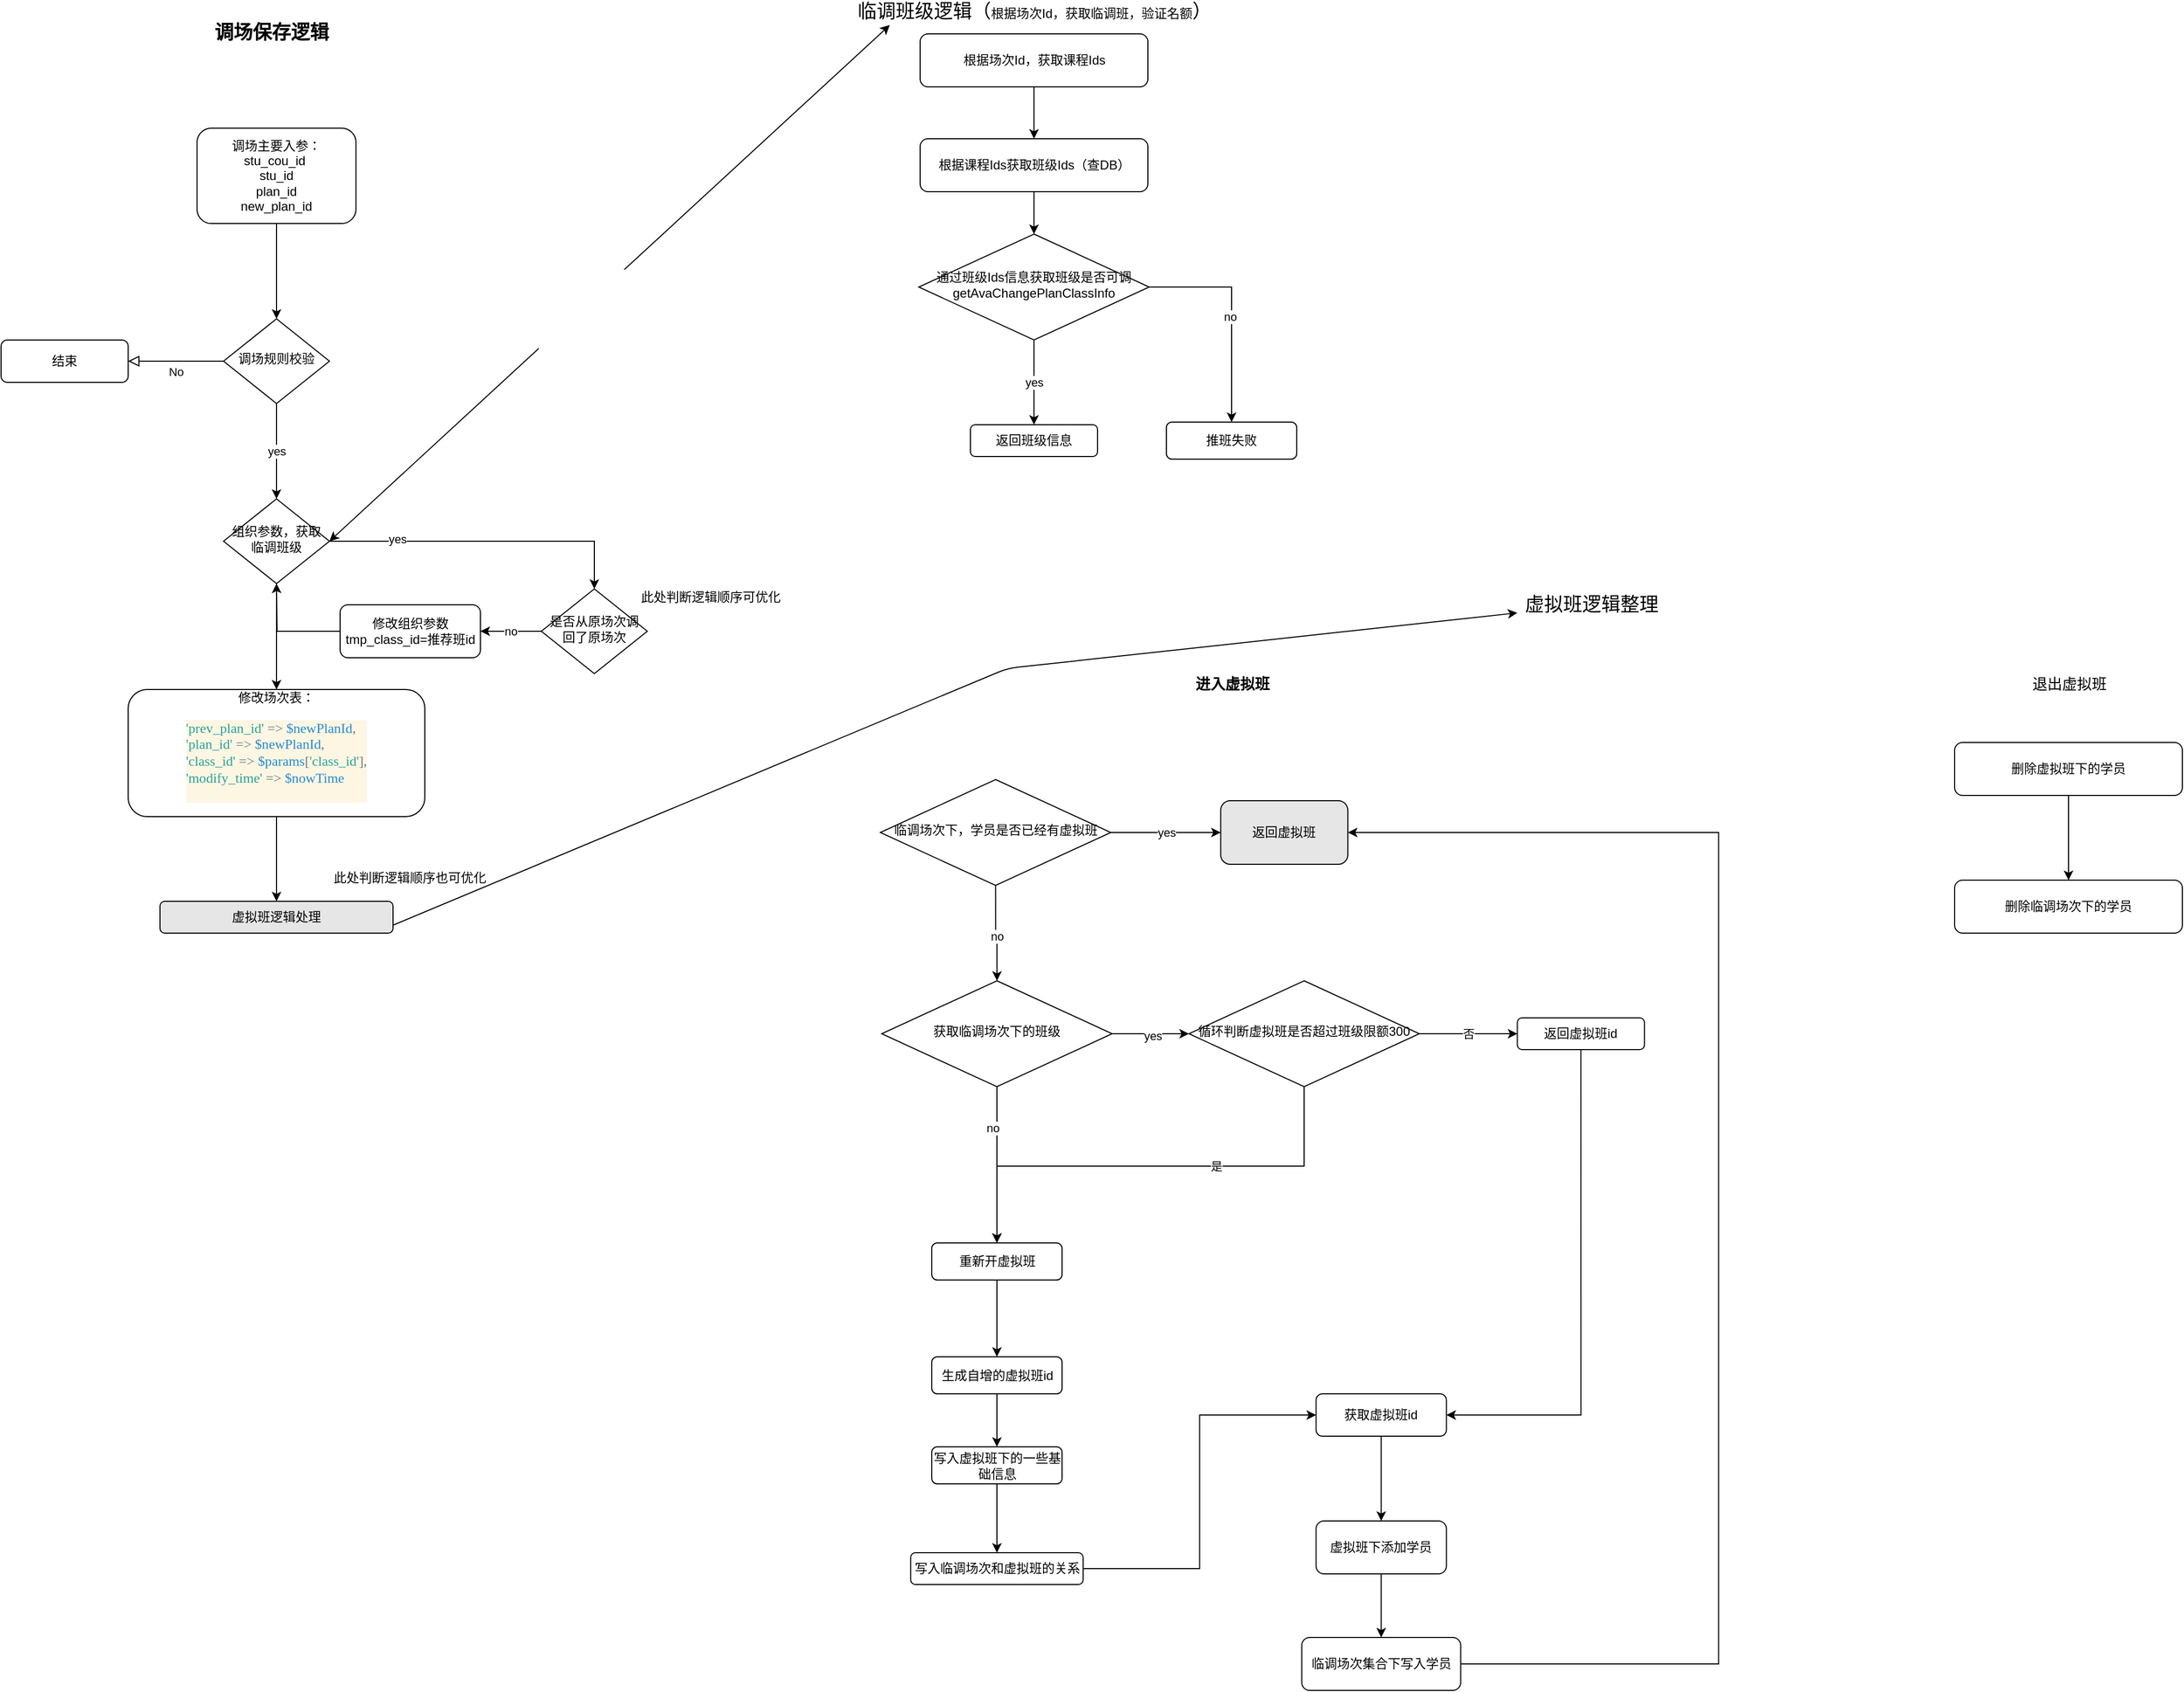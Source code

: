 <mxfile version="13.10.1" type="github">
  <diagram id="C5RBs43oDa-KdzZeNtuy" name="Page-1">
    <mxGraphModel dx="7584" dy="3400" grid="1" gridSize="10" guides="1" tooltips="1" connect="1" arrows="1" fold="1" page="1" pageScale="1" pageWidth="827" pageHeight="1169" math="0" shadow="0">
      <root>
        <mxCell id="WIyWlLk6GJQsqaUBKTNV-0" />
        <mxCell id="WIyWlLk6GJQsqaUBKTNV-1" parent="WIyWlLk6GJQsqaUBKTNV-0" />
        <mxCell id="WIyWlLk6GJQsqaUBKTNV-5" value="No" style="edgeStyle=orthogonalEdgeStyle;rounded=0;html=1;jettySize=auto;orthogonalLoop=1;fontSize=11;endArrow=block;endFill=0;endSize=8;strokeWidth=1;shadow=0;labelBackgroundColor=none;" parent="WIyWlLk6GJQsqaUBKTNV-1" source="WIyWlLk6GJQsqaUBKTNV-6" target="WIyWlLk6GJQsqaUBKTNV-7" edge="1">
          <mxGeometry y="10" relative="1" as="geometry">
            <mxPoint as="offset" />
          </mxGeometry>
        </mxCell>
        <mxCell id="sMwPYeh3nt6qZpOF12sR-6" value="yes" style="edgeStyle=orthogonalEdgeStyle;rounded=0;orthogonalLoop=1;jettySize=auto;html=1;exitX=0.5;exitY=1;exitDx=0;exitDy=0;" edge="1" parent="WIyWlLk6GJQsqaUBKTNV-1" source="WIyWlLk6GJQsqaUBKTNV-6" target="WIyWlLk6GJQsqaUBKTNV-10">
          <mxGeometry relative="1" as="geometry" />
        </mxCell>
        <mxCell id="WIyWlLk6GJQsqaUBKTNV-6" value="调场规则校验" style="rhombus;whiteSpace=wrap;html=1;shadow=0;fontFamily=Helvetica;fontSize=12;align=center;strokeWidth=1;spacing=6;spacingTop=-4;" parent="WIyWlLk6GJQsqaUBKTNV-1" vertex="1">
          <mxGeometry x="-1310" y="330" width="100" height="80" as="geometry" />
        </mxCell>
        <mxCell id="WIyWlLk6GJQsqaUBKTNV-7" value="结束" style="rounded=1;whiteSpace=wrap;html=1;fontSize=12;glass=0;strokeWidth=1;shadow=0;" parent="WIyWlLk6GJQsqaUBKTNV-1" vertex="1">
          <mxGeometry x="-1520" y="350" width="120" height="40" as="geometry" />
        </mxCell>
        <mxCell id="sMwPYeh3nt6qZpOF12sR-43" style="edgeStyle=orthogonalEdgeStyle;rounded=0;orthogonalLoop=1;jettySize=auto;html=1;exitX=1;exitY=0.5;exitDx=0;exitDy=0;entryX=0.5;entryY=0;entryDx=0;entryDy=0;" edge="1" parent="WIyWlLk6GJQsqaUBKTNV-1" source="WIyWlLk6GJQsqaUBKTNV-10" target="sMwPYeh3nt6qZpOF12sR-31">
          <mxGeometry relative="1" as="geometry" />
        </mxCell>
        <mxCell id="sMwPYeh3nt6qZpOF12sR-44" value="yes" style="edgeLabel;html=1;align=center;verticalAlign=middle;resizable=0;points=[];" vertex="1" connectable="0" parent="sMwPYeh3nt6qZpOF12sR-43">
          <mxGeometry x="-0.568" y="2" relative="1" as="geometry">
            <mxPoint as="offset" />
          </mxGeometry>
        </mxCell>
        <mxCell id="sMwPYeh3nt6qZpOF12sR-47" style="edgeStyle=orthogonalEdgeStyle;rounded=0;orthogonalLoop=1;jettySize=auto;html=1;exitX=0.5;exitY=1;exitDx=0;exitDy=0;entryX=0.5;entryY=0;entryDx=0;entryDy=0;" edge="1" parent="WIyWlLk6GJQsqaUBKTNV-1" source="WIyWlLk6GJQsqaUBKTNV-10" target="WIyWlLk6GJQsqaUBKTNV-11">
          <mxGeometry relative="1" as="geometry" />
        </mxCell>
        <mxCell id="WIyWlLk6GJQsqaUBKTNV-10" value="组织参数，获取临调班级" style="rhombus;whiteSpace=wrap;html=1;shadow=0;fontFamily=Helvetica;fontSize=12;align=center;strokeWidth=1;spacing=6;spacingTop=-4;" parent="WIyWlLk6GJQsqaUBKTNV-1" vertex="1">
          <mxGeometry x="-1310" y="500" width="100" height="80" as="geometry" />
        </mxCell>
        <mxCell id="sMwPYeh3nt6qZpOF12sR-54" style="edgeStyle=orthogonalEdgeStyle;rounded=0;orthogonalLoop=1;jettySize=auto;html=1;exitX=0.5;exitY=1;exitDx=0;exitDy=0;entryX=0.5;entryY=0;entryDx=0;entryDy=0;" edge="1" parent="WIyWlLk6GJQsqaUBKTNV-1" source="WIyWlLk6GJQsqaUBKTNV-11" target="sMwPYeh3nt6qZpOF12sR-53">
          <mxGeometry relative="1" as="geometry" />
        </mxCell>
        <mxCell id="WIyWlLk6GJQsqaUBKTNV-11" value="修改场次表：&lt;br&gt;&lt;pre style=&quot;background-color: #fdf6e3 ; color: #657b83 ; font-family: &amp;#34;menlo&amp;#34; ; font-size: 9.8pt&quot;&gt;&lt;div style=&quot;text-align: left&quot;&gt;&lt;span style=&quot;font-size: 9.8pt ; white-space: normal&quot;&gt;    &lt;/span&gt;&lt;span style=&quot;font-size: 9.8pt ; white-space: normal ; color: rgb(42 , 161 , 152)&quot;&gt;&#39;prev_plan_id&#39; &lt;/span&gt;&lt;span style=&quot;font-size: 9.8pt ; white-space: normal&quot;&gt;=&amp;gt; &lt;/span&gt;&lt;span style=&quot;font-size: 9.8pt ; white-space: normal ; color: rgb(38 , 139 , 210)&quot;&gt;$newPlanId&lt;/span&gt;&lt;span style=&quot;font-size: 9.8pt ; white-space: normal&quot;&gt;,&lt;/span&gt;&lt;/div&gt;&lt;div style=&quot;text-align: left&quot;&gt;&lt;span style=&quot;font-size: 9.8pt ; white-space: normal&quot;&gt;    &lt;/span&gt;&lt;span style=&quot;font-size: 9.8pt ; white-space: normal ; color: rgb(42 , 161 , 152)&quot;&gt;&#39;plan_id&#39; &lt;/span&gt;&lt;span style=&quot;font-size: 9.8pt ; white-space: normal&quot;&gt;=&amp;gt; &lt;/span&gt;&lt;span style=&quot;font-size: 9.8pt ; white-space: normal ; color: rgb(38 , 139 , 210)&quot;&gt;$newPlanId&lt;/span&gt;&lt;span style=&quot;font-size: 9.8pt ; white-space: normal&quot;&gt;,&lt;/span&gt;&lt;/div&gt;&lt;div style=&quot;text-align: left&quot;&gt;&lt;span style=&quot;font-size: 9.8pt ; white-space: normal&quot;&gt;    &lt;/span&gt;&lt;span style=&quot;font-size: 9.8pt ; white-space: normal ; color: rgb(42 , 161 , 152)&quot;&gt;&#39;class_id&#39; &lt;/span&gt;&lt;span style=&quot;font-size: 9.8pt ; white-space: normal&quot;&gt;=&amp;gt; &lt;/span&gt;&lt;span style=&quot;font-size: 9.8pt ; white-space: normal ; color: rgb(38 , 139 , 210)&quot;&gt;$params&lt;/span&gt;&lt;span style=&quot;font-size: 9.8pt ; white-space: normal&quot;&gt;[&lt;/span&gt;&lt;span style=&quot;font-size: 9.8pt ; white-space: normal ; color: rgb(42 , 161 , 152)&quot;&gt;&#39;class_id&#39;&lt;/span&gt;&lt;span style=&quot;font-size: 9.8pt ; white-space: normal&quot;&gt;],&lt;/span&gt;&lt;/div&gt;&lt;div style=&quot;text-align: left&quot;&gt;&lt;span style=&quot;font-size: 9.8pt ; white-space: normal&quot;&gt;    &lt;/span&gt;&lt;span style=&quot;font-size: 9.8pt ; white-space: normal ; color: rgb(42 , 161 , 152)&quot;&gt;&#39;modify_time&#39; &lt;/span&gt;&lt;span style=&quot;font-size: 9.8pt ; white-space: normal&quot;&gt;=&amp;gt; &lt;/span&gt;&lt;span style=&quot;font-size: 9.8pt ; white-space: normal ; color: rgb(38 , 139 , 210)&quot;&gt;$nowTime&lt;/span&gt;&lt;/div&gt;&lt;br&gt;&lt;/pre&gt;" style="rounded=1;whiteSpace=wrap;html=1;fontSize=12;glass=0;strokeWidth=1;shadow=0;" parent="WIyWlLk6GJQsqaUBKTNV-1" vertex="1">
          <mxGeometry x="-1400" y="680" width="280" height="120" as="geometry" />
        </mxCell>
        <mxCell id="sMwPYeh3nt6qZpOF12sR-1" value="调场主要入参：&lt;br&gt;&lt;div&gt;stu_cou_id&amp;nbsp;&lt;/div&gt;&lt;div&gt;stu_id&lt;/div&gt;&lt;div&gt;plan_id&lt;/div&gt;&lt;div&gt;new_plan_id&lt;/div&gt;" style="rounded=1;whiteSpace=wrap;html=1;fontSize=12;glass=0;strokeWidth=1;shadow=0;" vertex="1" parent="WIyWlLk6GJQsqaUBKTNV-1">
          <mxGeometry x="-1335" y="150" width="150" height="90" as="geometry" />
        </mxCell>
        <mxCell id="sMwPYeh3nt6qZpOF12sR-4" style="edgeStyle=orthogonalEdgeStyle;rounded=0;orthogonalLoop=1;jettySize=auto;html=1;" edge="1" parent="WIyWlLk6GJQsqaUBKTNV-1" source="sMwPYeh3nt6qZpOF12sR-1" target="WIyWlLk6GJQsqaUBKTNV-6">
          <mxGeometry relative="1" as="geometry">
            <mxPoint x="-1260" y="240" as="sourcePoint" />
            <mxPoint x="-1260" y="320" as="targetPoint" />
          </mxGeometry>
        </mxCell>
        <mxCell id="sMwPYeh3nt6qZpOF12sR-8" value="yes" style="edgeStyle=orthogonalEdgeStyle;rounded=0;orthogonalLoop=1;jettySize=auto;html=1;exitX=0.5;exitY=1;exitDx=0;exitDy=0;" edge="1" parent="WIyWlLk6GJQsqaUBKTNV-1" source="sMwPYeh3nt6qZpOF12sR-9" target="sMwPYeh3nt6qZpOF12sR-26">
          <mxGeometry relative="1" as="geometry">
            <mxPoint x="-545" y="510" as="targetPoint" />
            <Array as="points" />
          </mxGeometry>
        </mxCell>
        <mxCell id="sMwPYeh3nt6qZpOF12sR-29" style="edgeStyle=orthogonalEdgeStyle;rounded=0;orthogonalLoop=1;jettySize=auto;html=1;exitX=1;exitY=0.5;exitDx=0;exitDy=0;" edge="1" parent="WIyWlLk6GJQsqaUBKTNV-1" source="sMwPYeh3nt6qZpOF12sR-9" target="sMwPYeh3nt6qZpOF12sR-27">
          <mxGeometry relative="1" as="geometry" />
        </mxCell>
        <mxCell id="sMwPYeh3nt6qZpOF12sR-30" value="no" style="edgeLabel;html=1;align=center;verticalAlign=middle;resizable=0;points=[];" vertex="1" connectable="0" parent="sMwPYeh3nt6qZpOF12sR-29">
          <mxGeometry x="0.028" y="-2" relative="1" as="geometry">
            <mxPoint as="offset" />
          </mxGeometry>
        </mxCell>
        <mxCell id="sMwPYeh3nt6qZpOF12sR-9" value="&lt;div&gt;通过班级Ids信息获取班级是否可调&lt;/div&gt;&lt;div&gt;getAvaChangePlanClassInfo&lt;/div&gt;" style="rhombus;whiteSpace=wrap;html=1;shadow=0;fontFamily=Helvetica;fontSize=12;align=center;strokeWidth=1;spacing=6;spacingTop=-4;" vertex="1" parent="WIyWlLk6GJQsqaUBKTNV-1">
          <mxGeometry x="-653.75" y="250" width="217.5" height="100" as="geometry" />
        </mxCell>
        <mxCell id="sMwPYeh3nt6qZpOF12sR-18" value="&lt;font style=&quot;font-size: 18px&quot;&gt;&lt;b&gt;调场保存逻辑&lt;/b&gt;&lt;/font&gt;" style="text;html=1;align=center;verticalAlign=middle;resizable=0;points=[];autosize=1;" vertex="1" parent="WIyWlLk6GJQsqaUBKTNV-1">
          <mxGeometry x="-1325" y="50" width="120" height="20" as="geometry" />
        </mxCell>
        <mxCell id="sMwPYeh3nt6qZpOF12sR-19" value="&lt;font style=&quot;font-size: 18px&quot;&gt;临调班级逻辑（&lt;span style=&quot;font-size: 12px&quot;&gt;根据场次Id，获取临调班，验证名额&lt;/span&gt;）&lt;/font&gt;" style="text;html=1;align=center;verticalAlign=middle;resizable=0;points=[];autosize=1;" vertex="1" parent="WIyWlLk6GJQsqaUBKTNV-1">
          <mxGeometry x="-720" y="30" width="350" height="20" as="geometry" />
        </mxCell>
        <mxCell id="sMwPYeh3nt6qZpOF12sR-24" style="edgeStyle=orthogonalEdgeStyle;rounded=0;orthogonalLoop=1;jettySize=auto;html=1;exitX=0.5;exitY=1;exitDx=0;exitDy=0;entryX=0.5;entryY=0;entryDx=0;entryDy=0;" edge="1" parent="WIyWlLk6GJQsqaUBKTNV-1" source="sMwPYeh3nt6qZpOF12sR-20" target="sMwPYeh3nt6qZpOF12sR-22">
          <mxGeometry relative="1" as="geometry" />
        </mxCell>
        <mxCell id="sMwPYeh3nt6qZpOF12sR-20" value="&lt;span&gt;根据场次Id，获取课程Ids&lt;/span&gt;" style="rounded=1;whiteSpace=wrap;html=1;fontSize=12;glass=0;strokeWidth=1;shadow=0;" vertex="1" parent="WIyWlLk6GJQsqaUBKTNV-1">
          <mxGeometry x="-652.5" y="61" width="215" height="50" as="geometry" />
        </mxCell>
        <mxCell id="sMwPYeh3nt6qZpOF12sR-25" style="edgeStyle=orthogonalEdgeStyle;rounded=0;orthogonalLoop=1;jettySize=auto;html=1;exitX=0.5;exitY=1;exitDx=0;exitDy=0;entryX=0.5;entryY=0;entryDx=0;entryDy=0;" edge="1" parent="WIyWlLk6GJQsqaUBKTNV-1" source="sMwPYeh3nt6qZpOF12sR-22" target="sMwPYeh3nt6qZpOF12sR-9">
          <mxGeometry relative="1" as="geometry">
            <mxPoint x="-545" y="230" as="targetPoint" />
          </mxGeometry>
        </mxCell>
        <mxCell id="sMwPYeh3nt6qZpOF12sR-22" value="&lt;span&gt;根据课程Ids获取班级Ids（查DB）&lt;/span&gt;" style="rounded=1;whiteSpace=wrap;html=1;fontSize=12;glass=0;strokeWidth=1;shadow=0;" vertex="1" parent="WIyWlLk6GJQsqaUBKTNV-1">
          <mxGeometry x="-652.5" y="160" width="215" height="50" as="geometry" />
        </mxCell>
        <mxCell id="sMwPYeh3nt6qZpOF12sR-26" value="返回班级信息" style="rounded=1;whiteSpace=wrap;html=1;fontSize=12;glass=0;strokeWidth=1;shadow=0;" vertex="1" parent="WIyWlLk6GJQsqaUBKTNV-1">
          <mxGeometry x="-605" y="430" width="120" height="30" as="geometry" />
        </mxCell>
        <mxCell id="sMwPYeh3nt6qZpOF12sR-27" value="推班失败" style="rounded=1;whiteSpace=wrap;html=1;fontSize=12;glass=0;strokeWidth=1;shadow=0;" vertex="1" parent="WIyWlLk6GJQsqaUBKTNV-1">
          <mxGeometry x="-420" y="427.5" width="123" height="35" as="geometry" />
        </mxCell>
        <mxCell id="sMwPYeh3nt6qZpOF12sR-45" value="no" style="edgeStyle=orthogonalEdgeStyle;rounded=0;orthogonalLoop=1;jettySize=auto;html=1;exitX=0;exitY=0.5;exitDx=0;exitDy=0;" edge="1" parent="WIyWlLk6GJQsqaUBKTNV-1" source="sMwPYeh3nt6qZpOF12sR-31" target="sMwPYeh3nt6qZpOF12sR-37">
          <mxGeometry relative="1" as="geometry" />
        </mxCell>
        <mxCell id="sMwPYeh3nt6qZpOF12sR-31" value="是否从原场次调回了原场次" style="rhombus;whiteSpace=wrap;html=1;shadow=0;fontFamily=Helvetica;fontSize=12;align=center;strokeWidth=1;spacing=6;spacingTop=-4;" vertex="1" parent="WIyWlLk6GJQsqaUBKTNV-1">
          <mxGeometry x="-1010" y="585" width="100" height="80" as="geometry" />
        </mxCell>
        <mxCell id="sMwPYeh3nt6qZpOF12sR-32" value="" style="endArrow=classic;startArrow=classic;html=1;entryX=0.111;entryY=1.133;entryDx=0;entryDy=0;entryPerimeter=0;" edge="1" parent="WIyWlLk6GJQsqaUBKTNV-1" target="sMwPYeh3nt6qZpOF12sR-19">
          <mxGeometry width="50" height="50" relative="1" as="geometry">
            <mxPoint x="-1210" y="540" as="sourcePoint" />
            <mxPoint x="-850" y="200" as="targetPoint" />
          </mxGeometry>
        </mxCell>
        <mxCell id="sMwPYeh3nt6qZpOF12sR-42" style="edgeStyle=orthogonalEdgeStyle;rounded=0;orthogonalLoop=1;jettySize=auto;html=1;" edge="1" parent="WIyWlLk6GJQsqaUBKTNV-1" source="sMwPYeh3nt6qZpOF12sR-37">
          <mxGeometry relative="1" as="geometry">
            <mxPoint x="-1260" y="580" as="targetPoint" />
          </mxGeometry>
        </mxCell>
        <mxCell id="sMwPYeh3nt6qZpOF12sR-37" value="修改组织参数tmp_class_id=推荐班id" style="rounded=1;whiteSpace=wrap;html=1;fontSize=12;glass=0;strokeWidth=1;shadow=0;" vertex="1" parent="WIyWlLk6GJQsqaUBKTNV-1">
          <mxGeometry x="-1200" y="600" width="132.5" height="50" as="geometry" />
        </mxCell>
        <mxCell id="sMwPYeh3nt6qZpOF12sR-48" value="此处判断逻辑顺序可优化" style="text;html=1;strokeColor=none;fillColor=none;align=center;verticalAlign=middle;whiteSpace=wrap;rounded=0;" vertex="1" parent="WIyWlLk6GJQsqaUBKTNV-1">
          <mxGeometry x="-930" y="585" width="160" height="15" as="geometry" />
        </mxCell>
        <mxCell id="sMwPYeh3nt6qZpOF12sR-51" value="此处判断逻辑顺序也可优化" style="text;html=1;strokeColor=none;fillColor=none;align=center;verticalAlign=middle;whiteSpace=wrap;rounded=0;" vertex="1" parent="WIyWlLk6GJQsqaUBKTNV-1">
          <mxGeometry x="-1213.75" y="850" width="160" height="15" as="geometry" />
        </mxCell>
        <mxCell id="sMwPYeh3nt6qZpOF12sR-53" value="虚拟班逻辑处理" style="rounded=1;whiteSpace=wrap;html=1;fontSize=12;glass=0;strokeWidth=1;shadow=0;fillColor=#E6E6E6;" vertex="1" parent="WIyWlLk6GJQsqaUBKTNV-1">
          <mxGeometry x="-1370" y="880" width="220" height="30" as="geometry" />
        </mxCell>
        <mxCell id="sMwPYeh3nt6qZpOF12sR-56" value="&lt;font style=&quot;font-size: 18px&quot;&gt;虚拟班逻辑整理&lt;/font&gt;" style="text;html=1;align=center;verticalAlign=middle;resizable=0;points=[];autosize=1;" vertex="1" parent="WIyWlLk6GJQsqaUBKTNV-1">
          <mxGeometry x="-88.75" y="590" width="140" height="20" as="geometry" />
        </mxCell>
        <mxCell id="sMwPYeh3nt6qZpOF12sR-61" style="edgeStyle=orthogonalEdgeStyle;rounded=0;orthogonalLoop=1;jettySize=auto;html=1;exitX=0.5;exitY=1;exitDx=0;exitDy=0;entryX=0.5;entryY=0;entryDx=0;entryDy=0;" edge="1" parent="WIyWlLk6GJQsqaUBKTNV-1" source="sMwPYeh3nt6qZpOF12sR-62" target="sMwPYeh3nt6qZpOF12sR-64">
          <mxGeometry relative="1" as="geometry" />
        </mxCell>
        <mxCell id="sMwPYeh3nt6qZpOF12sR-62" value="删除虚拟班下的学员" style="rounded=1;whiteSpace=wrap;html=1;fontSize=12;glass=0;strokeWidth=1;shadow=0;" vertex="1" parent="WIyWlLk6GJQsqaUBKTNV-1">
          <mxGeometry x="324" y="730" width="215" height="50" as="geometry" />
        </mxCell>
        <mxCell id="sMwPYeh3nt6qZpOF12sR-64" value="删除临调场次下的学员" style="rounded=1;whiteSpace=wrap;html=1;fontSize=12;glass=0;strokeWidth=1;shadow=0;" vertex="1" parent="WIyWlLk6GJQsqaUBKTNV-1">
          <mxGeometry x="324" y="860" width="215" height="50" as="geometry" />
        </mxCell>
        <mxCell id="sMwPYeh3nt6qZpOF12sR-68" style="edgeStyle=orthogonalEdgeStyle;rounded=0;orthogonalLoop=1;jettySize=auto;html=1;exitX=1;exitY=0.5;exitDx=0;exitDy=0;entryX=0;entryY=0.5;entryDx=0;entryDy=0;" edge="1" parent="WIyWlLk6GJQsqaUBKTNV-1" source="sMwPYeh3nt6qZpOF12sR-70" target="sMwPYeh3nt6qZpOF12sR-102">
          <mxGeometry relative="1" as="geometry">
            <mxPoint x="-348.75" y="1005.0" as="targetPoint" />
          </mxGeometry>
        </mxCell>
        <mxCell id="sMwPYeh3nt6qZpOF12sR-69" value="yes" style="edgeLabel;html=1;align=center;verticalAlign=middle;resizable=0;points=[];" vertex="1" connectable="0" parent="sMwPYeh3nt6qZpOF12sR-68">
          <mxGeometry x="0.028" y="-2" relative="1" as="geometry">
            <mxPoint as="offset" />
          </mxGeometry>
        </mxCell>
        <mxCell id="sMwPYeh3nt6qZpOF12sR-105" style="edgeStyle=orthogonalEdgeStyle;rounded=0;orthogonalLoop=1;jettySize=auto;html=1;exitX=0.5;exitY=1;exitDx=0;exitDy=0;entryX=0.5;entryY=0;entryDx=0;entryDy=0;" edge="1" parent="WIyWlLk6GJQsqaUBKTNV-1" source="sMwPYeh3nt6qZpOF12sR-70" target="sMwPYeh3nt6qZpOF12sR-104">
          <mxGeometry relative="1" as="geometry" />
        </mxCell>
        <mxCell id="sMwPYeh3nt6qZpOF12sR-109" value="no" style="edgeLabel;html=1;align=center;verticalAlign=middle;resizable=0;points=[];" vertex="1" connectable="0" parent="sMwPYeh3nt6qZpOF12sR-105">
          <mxGeometry x="-0.473" y="-4" relative="1" as="geometry">
            <mxPoint as="offset" />
          </mxGeometry>
        </mxCell>
        <mxCell id="sMwPYeh3nt6qZpOF12sR-70" value="获取临调场次下的班级" style="rhombus;whiteSpace=wrap;html=1;shadow=0;fontFamily=Helvetica;fontSize=12;align=center;strokeWidth=1;spacing=6;spacingTop=-4;" vertex="1" parent="WIyWlLk6GJQsqaUBKTNV-1">
          <mxGeometry x="-688.75" y="955" width="217.5" height="100" as="geometry" />
        </mxCell>
        <mxCell id="sMwPYeh3nt6qZpOF12sR-71" style="edgeStyle=orthogonalEdgeStyle;rounded=0;orthogonalLoop=1;jettySize=auto;html=1;exitX=0.5;exitY=1;exitDx=0;exitDy=0;" edge="1" parent="WIyWlLk6GJQsqaUBKTNV-1" source="sMwPYeh3nt6qZpOF12sR-83" target="sMwPYeh3nt6qZpOF12sR-70">
          <mxGeometry relative="1" as="geometry">
            <mxPoint x="-580.0" y="885.0" as="sourcePoint" />
            <mxPoint x="-580.0" y="915.0" as="targetPoint" />
          </mxGeometry>
        </mxCell>
        <mxCell id="sMwPYeh3nt6qZpOF12sR-82" value="no" style="edgeLabel;html=1;align=center;verticalAlign=middle;resizable=0;points=[];" vertex="1" connectable="0" parent="sMwPYeh3nt6qZpOF12sR-71">
          <mxGeometry x="-0.007" y="-3" relative="1" as="geometry">
            <mxPoint as="offset" />
          </mxGeometry>
        </mxCell>
        <mxCell id="sMwPYeh3nt6qZpOF12sR-79" value="yes" style="edgeStyle=orthogonalEdgeStyle;rounded=0;orthogonalLoop=1;jettySize=auto;html=1;entryX=0;entryY=0.5;entryDx=0;entryDy=0;exitX=1;exitY=0.5;exitDx=0;exitDy=0;" edge="1" parent="WIyWlLk6GJQsqaUBKTNV-1" source="sMwPYeh3nt6qZpOF12sR-83" target="sMwPYeh3nt6qZpOF12sR-81">
          <mxGeometry relative="1" as="geometry">
            <mxPoint x="-318.75" y="860.0" as="targetPoint" />
            <mxPoint x="-472.5" y="860.0" as="sourcePoint" />
          </mxGeometry>
        </mxCell>
        <mxCell id="sMwPYeh3nt6qZpOF12sR-77" value="&lt;font style=&quot;font-size: 14px&quot;&gt;退出虚拟班&lt;/font&gt;" style="text;html=1;align=center;verticalAlign=middle;resizable=0;points=[];autosize=1;" vertex="1" parent="WIyWlLk6GJQsqaUBKTNV-1">
          <mxGeometry x="386.5" y="665" width="90" height="20" as="geometry" />
        </mxCell>
        <mxCell id="sMwPYeh3nt6qZpOF12sR-78" value="&lt;font style=&quot;font-size: 14px&quot;&gt;&lt;b&gt;进入虚拟班&lt;/b&gt;&lt;/font&gt;" style="text;html=1;align=center;verticalAlign=middle;resizable=0;points=[];autosize=1;" vertex="1" parent="WIyWlLk6GJQsqaUBKTNV-1">
          <mxGeometry x="-403.5" y="665" width="90" height="20" as="geometry" />
        </mxCell>
        <mxCell id="sMwPYeh3nt6qZpOF12sR-81" value="返回虚拟班" style="rounded=1;whiteSpace=wrap;html=1;fillColor=#E6E6E6;" vertex="1" parent="WIyWlLk6GJQsqaUBKTNV-1">
          <mxGeometry x="-368.75" y="785" width="120" height="60" as="geometry" />
        </mxCell>
        <mxCell id="sMwPYeh3nt6qZpOF12sR-83" value="临调场次下，学员是否已经有虚拟班" style="rhombus;whiteSpace=wrap;html=1;shadow=0;fontFamily=Helvetica;fontSize=12;align=center;strokeWidth=1;spacing=6;spacingTop=-4;" vertex="1" parent="WIyWlLk6GJQsqaUBKTNV-1">
          <mxGeometry x="-690" y="765" width="217.5" height="100" as="geometry" />
        </mxCell>
        <mxCell id="sMwPYeh3nt6qZpOF12sR-107" style="edgeStyle=orthogonalEdgeStyle;rounded=0;orthogonalLoop=1;jettySize=auto;html=1;exitX=0.5;exitY=1;exitDx=0;exitDy=0;entryX=0.5;entryY=0;entryDx=0;entryDy=0;" edge="1" parent="WIyWlLk6GJQsqaUBKTNV-1" source="sMwPYeh3nt6qZpOF12sR-102" target="sMwPYeh3nt6qZpOF12sR-104">
          <mxGeometry relative="1" as="geometry">
            <Array as="points">
              <mxPoint x="-289.75" y="1130" />
              <mxPoint x="-579.75" y="1130" />
            </Array>
          </mxGeometry>
        </mxCell>
        <mxCell id="sMwPYeh3nt6qZpOF12sR-108" value="是" style="edgeLabel;html=1;align=center;verticalAlign=middle;resizable=0;points=[];" vertex="1" connectable="0" parent="sMwPYeh3nt6qZpOF12sR-107">
          <mxGeometry x="-0.275" relative="1" as="geometry">
            <mxPoint as="offset" />
          </mxGeometry>
        </mxCell>
        <mxCell id="sMwPYeh3nt6qZpOF12sR-110" value="否" style="edgeStyle=orthogonalEdgeStyle;rounded=0;orthogonalLoop=1;jettySize=auto;html=1;exitX=1;exitY=0.5;exitDx=0;exitDy=0;entryX=0;entryY=0.5;entryDx=0;entryDy=0;" edge="1" parent="WIyWlLk6GJQsqaUBKTNV-1" source="sMwPYeh3nt6qZpOF12sR-102" target="sMwPYeh3nt6qZpOF12sR-103">
          <mxGeometry relative="1" as="geometry" />
        </mxCell>
        <mxCell id="sMwPYeh3nt6qZpOF12sR-102" value="循环判断虚拟班是否超过班级限额300" style="rhombus;whiteSpace=wrap;html=1;shadow=0;fontFamily=Helvetica;fontSize=12;align=center;strokeWidth=1;spacing=6;spacingTop=-4;" vertex="1" parent="WIyWlLk6GJQsqaUBKTNV-1">
          <mxGeometry x="-398.75" y="955" width="217.5" height="100" as="geometry" />
        </mxCell>
        <mxCell id="sMwPYeh3nt6qZpOF12sR-115" style="edgeStyle=orthogonalEdgeStyle;rounded=0;orthogonalLoop=1;jettySize=auto;html=1;exitX=0.5;exitY=1;exitDx=0;exitDy=0;entryX=1;entryY=0.5;entryDx=0;entryDy=0;" edge="1" parent="WIyWlLk6GJQsqaUBKTNV-1" source="sMwPYeh3nt6qZpOF12sR-103" target="sMwPYeh3nt6qZpOF12sR-112">
          <mxGeometry relative="1" as="geometry" />
        </mxCell>
        <mxCell id="sMwPYeh3nt6qZpOF12sR-103" value="返回虚拟班id" style="rounded=1;whiteSpace=wrap;html=1;fontSize=12;glass=0;strokeWidth=1;shadow=0;" vertex="1" parent="WIyWlLk6GJQsqaUBKTNV-1">
          <mxGeometry x="-88.75" y="990" width="120" height="30" as="geometry" />
        </mxCell>
        <mxCell id="sMwPYeh3nt6qZpOF12sR-111" style="edgeStyle=orthogonalEdgeStyle;rounded=0;orthogonalLoop=1;jettySize=auto;html=1;exitX=0.5;exitY=1;exitDx=0;exitDy=0;entryX=0.5;entryY=0;entryDx=0;entryDy=0;" edge="1" parent="WIyWlLk6GJQsqaUBKTNV-1" source="sMwPYeh3nt6qZpOF12sR-104" target="sMwPYeh3nt6qZpOF12sR-120">
          <mxGeometry relative="1" as="geometry">
            <mxPoint x="-579.809" y="1335" as="targetPoint" />
          </mxGeometry>
        </mxCell>
        <mxCell id="sMwPYeh3nt6qZpOF12sR-104" value="重新开虚拟班" style="rounded=1;whiteSpace=wrap;html=1;fontSize=12;glass=0;strokeWidth=1;shadow=0;" vertex="1" parent="WIyWlLk6GJQsqaUBKTNV-1">
          <mxGeometry x="-641.5" y="1202.5" width="123" height="35" as="geometry" />
        </mxCell>
        <mxCell id="sMwPYeh3nt6qZpOF12sR-118" style="edgeStyle=orthogonalEdgeStyle;rounded=0;orthogonalLoop=1;jettySize=auto;html=1;" edge="1" parent="WIyWlLk6GJQsqaUBKTNV-1" source="sMwPYeh3nt6qZpOF12sR-112" target="sMwPYeh3nt6qZpOF12sR-116">
          <mxGeometry relative="1" as="geometry" />
        </mxCell>
        <mxCell id="sMwPYeh3nt6qZpOF12sR-112" value="获取虚拟班id" style="rounded=1;whiteSpace=wrap;html=1;fontSize=12;glass=0;strokeWidth=1;shadow=0;" vertex="1" parent="WIyWlLk6GJQsqaUBKTNV-1">
          <mxGeometry x="-278.75" y="1345" width="123" height="40" as="geometry" />
        </mxCell>
        <mxCell id="sMwPYeh3nt6qZpOF12sR-119" value="" style="edgeStyle=orthogonalEdgeStyle;rounded=0;orthogonalLoop=1;jettySize=auto;html=1;" edge="1" parent="WIyWlLk6GJQsqaUBKTNV-1" source="sMwPYeh3nt6qZpOF12sR-116" target="sMwPYeh3nt6qZpOF12sR-117">
          <mxGeometry relative="1" as="geometry" />
        </mxCell>
        <mxCell id="sMwPYeh3nt6qZpOF12sR-116" value="虚拟班下添加学员" style="rounded=1;whiteSpace=wrap;html=1;fontSize=12;glass=0;strokeWidth=1;shadow=0;" vertex="1" parent="WIyWlLk6GJQsqaUBKTNV-1">
          <mxGeometry x="-278.75" y="1465" width="123" height="50" as="geometry" />
        </mxCell>
        <mxCell id="sMwPYeh3nt6qZpOF12sR-127" style="edgeStyle=orthogonalEdgeStyle;rounded=0;orthogonalLoop=1;jettySize=auto;html=1;entryX=1;entryY=0.5;entryDx=0;entryDy=0;" edge="1" parent="WIyWlLk6GJQsqaUBKTNV-1" source="sMwPYeh3nt6qZpOF12sR-117" target="sMwPYeh3nt6qZpOF12sR-81">
          <mxGeometry relative="1" as="geometry">
            <mxPoint x="251.25" y="1135.0" as="targetPoint" />
            <Array as="points">
              <mxPoint x="101.25" y="1600" />
              <mxPoint x="101.25" y="815" />
            </Array>
          </mxGeometry>
        </mxCell>
        <mxCell id="sMwPYeh3nt6qZpOF12sR-117" value="临调场次集合下写入学员" style="rounded=1;whiteSpace=wrap;html=1;fontSize=12;glass=0;strokeWidth=1;shadow=0;" vertex="1" parent="WIyWlLk6GJQsqaUBKTNV-1">
          <mxGeometry x="-292.25" y="1575" width="150" height="50" as="geometry" />
        </mxCell>
        <mxCell id="sMwPYeh3nt6qZpOF12sR-123" value="" style="edgeStyle=orthogonalEdgeStyle;rounded=0;orthogonalLoop=1;jettySize=auto;html=1;" edge="1" parent="WIyWlLk6GJQsqaUBKTNV-1" source="sMwPYeh3nt6qZpOF12sR-120" target="sMwPYeh3nt6qZpOF12sR-121">
          <mxGeometry relative="1" as="geometry" />
        </mxCell>
        <mxCell id="sMwPYeh3nt6qZpOF12sR-120" value="生成自增的虚拟班id" style="rounded=1;whiteSpace=wrap;html=1;fontSize=12;glass=0;strokeWidth=1;shadow=0;" vertex="1" parent="WIyWlLk6GJQsqaUBKTNV-1">
          <mxGeometry x="-641.5" y="1310" width="123" height="35" as="geometry" />
        </mxCell>
        <mxCell id="sMwPYeh3nt6qZpOF12sR-124" value="" style="edgeStyle=orthogonalEdgeStyle;rounded=0;orthogonalLoop=1;jettySize=auto;html=1;" edge="1" parent="WIyWlLk6GJQsqaUBKTNV-1" source="sMwPYeh3nt6qZpOF12sR-121" target="sMwPYeh3nt6qZpOF12sR-122">
          <mxGeometry relative="1" as="geometry" />
        </mxCell>
        <mxCell id="sMwPYeh3nt6qZpOF12sR-121" value="写入虚拟班下的一些基础信息" style="rounded=1;whiteSpace=wrap;html=1;fontSize=12;glass=0;strokeWidth=1;shadow=0;" vertex="1" parent="WIyWlLk6GJQsqaUBKTNV-1">
          <mxGeometry x="-641.5" y="1395" width="123" height="35" as="geometry" />
        </mxCell>
        <mxCell id="sMwPYeh3nt6qZpOF12sR-126" style="edgeStyle=orthogonalEdgeStyle;rounded=0;orthogonalLoop=1;jettySize=auto;html=1;entryX=0;entryY=0.5;entryDx=0;entryDy=0;" edge="1" parent="WIyWlLk6GJQsqaUBKTNV-1" source="sMwPYeh3nt6qZpOF12sR-122" target="sMwPYeh3nt6qZpOF12sR-112">
          <mxGeometry relative="1" as="geometry" />
        </mxCell>
        <mxCell id="sMwPYeh3nt6qZpOF12sR-122" value="写入临调场次和虚拟班的关系" style="rounded=1;whiteSpace=wrap;html=1;fontSize=12;glass=0;strokeWidth=1;shadow=0;" vertex="1" parent="WIyWlLk6GJQsqaUBKTNV-1">
          <mxGeometry x="-661.37" y="1495" width="162.75" height="30" as="geometry" />
        </mxCell>
        <mxCell id="sMwPYeh3nt6qZpOF12sR-128" value="" style="endArrow=classic;html=1;exitX=1;exitY=0.75;exitDx=0;exitDy=0;" edge="1" parent="WIyWlLk6GJQsqaUBKTNV-1" source="sMwPYeh3nt6qZpOF12sR-53" target="sMwPYeh3nt6qZpOF12sR-56">
          <mxGeometry width="50" height="50" relative="1" as="geometry">
            <mxPoint x="-880" y="690" as="sourcePoint" />
            <mxPoint x="-440" y="620" as="targetPoint" />
            <Array as="points">
              <mxPoint x="-570" y="660" />
            </Array>
          </mxGeometry>
        </mxCell>
      </root>
    </mxGraphModel>
  </diagram>
</mxfile>
